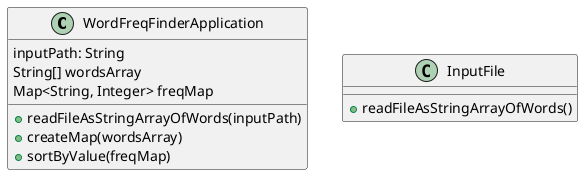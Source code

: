 @startuml

class WordFreqFinderApplication{
    inputPath: String
    String[] wordsArray
    Map<String, Integer> freqMap

   + readFileAsStringArrayOfWords(inputPath)
   + createMap(wordsArray)
   + sortByValue(freqMap)
}

class InputFile{
    + readFileAsStringArrayOfWords()
}

@enduml